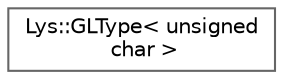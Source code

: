 digraph "Graphical Class Hierarchy"
{
 // LATEX_PDF_SIZE
  bgcolor="transparent";
  edge [fontname=Helvetica,fontsize=10,labelfontname=Helvetica,labelfontsize=10];
  node [fontname=Helvetica,fontsize=10,shape=box,height=0.2,width=0.4];
  rankdir="LR";
  Node0 [id="Node000000",label="Lys::GLType\< unsigned\l char \>",height=0.2,width=0.4,color="grey40", fillcolor="white", style="filled",URL="$structLys_1_1GLType_3_01unsigned_01char_01_4.html",tooltip=" "];
}
